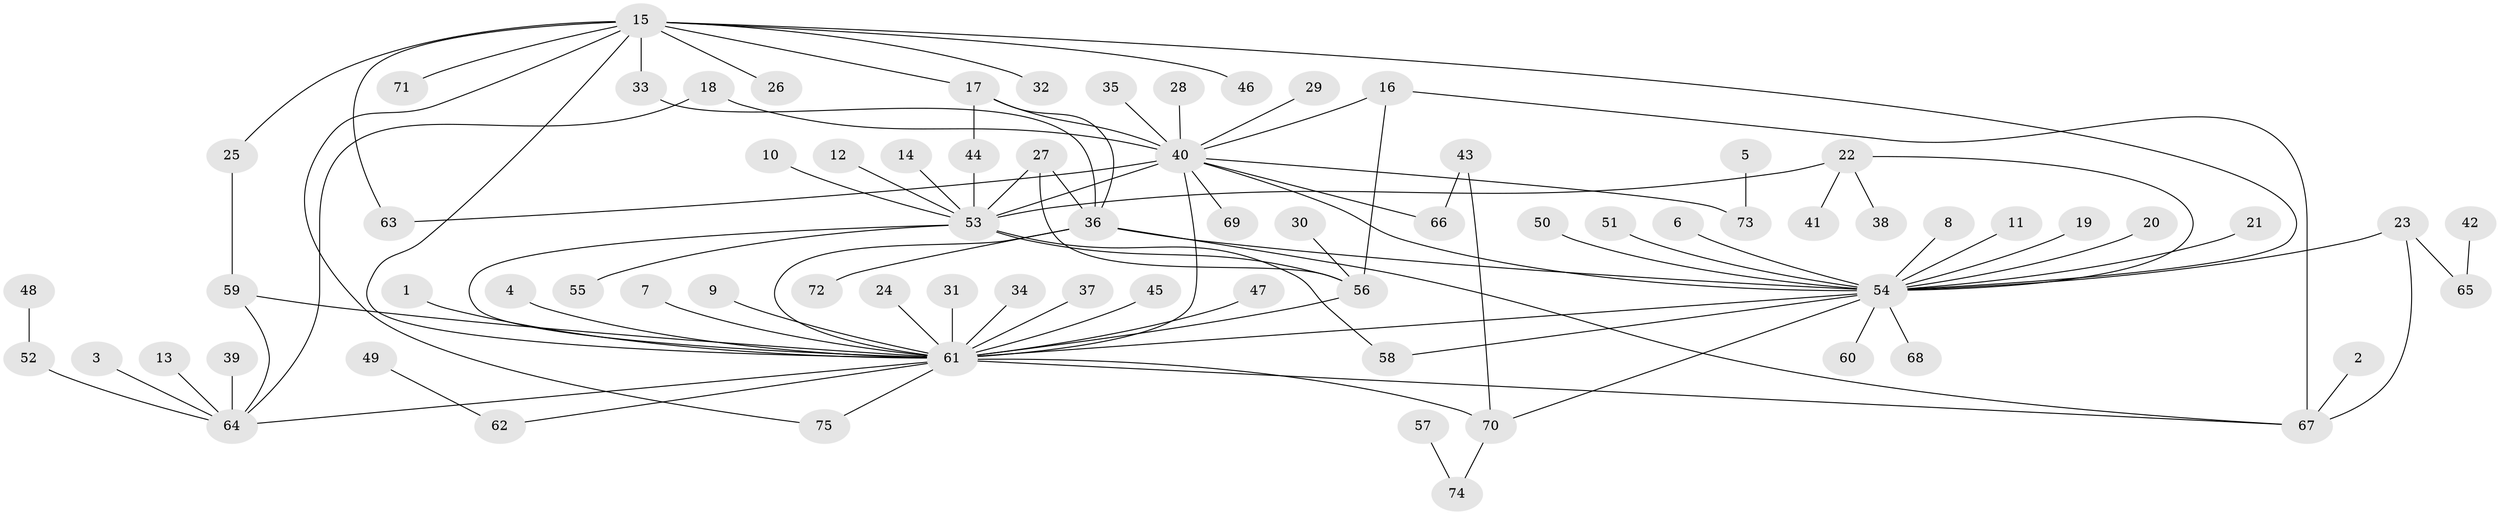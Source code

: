 // original degree distribution, {9: 0.02027027027027027, 26: 0.006756756756756757, 4: 0.0945945945945946, 7: 0.02027027027027027, 6: 0.02027027027027027, 2: 0.17567567567567569, 1: 0.5608108108108109, 16: 0.006756756756756757, 14: 0.006756756756756757, 5: 0.013513513513513514, 3: 0.07432432432432433}
// Generated by graph-tools (version 1.1) at 2025/49/03/09/25 03:49:49]
// undirected, 75 vertices, 98 edges
graph export_dot {
graph [start="1"]
  node [color=gray90,style=filled];
  1;
  2;
  3;
  4;
  5;
  6;
  7;
  8;
  9;
  10;
  11;
  12;
  13;
  14;
  15;
  16;
  17;
  18;
  19;
  20;
  21;
  22;
  23;
  24;
  25;
  26;
  27;
  28;
  29;
  30;
  31;
  32;
  33;
  34;
  35;
  36;
  37;
  38;
  39;
  40;
  41;
  42;
  43;
  44;
  45;
  46;
  47;
  48;
  49;
  50;
  51;
  52;
  53;
  54;
  55;
  56;
  57;
  58;
  59;
  60;
  61;
  62;
  63;
  64;
  65;
  66;
  67;
  68;
  69;
  70;
  71;
  72;
  73;
  74;
  75;
  1 -- 61 [weight=1.0];
  2 -- 67 [weight=1.0];
  3 -- 64 [weight=1.0];
  4 -- 61 [weight=1.0];
  5 -- 73 [weight=1.0];
  6 -- 54 [weight=1.0];
  7 -- 61 [weight=1.0];
  8 -- 54 [weight=1.0];
  9 -- 61 [weight=1.0];
  10 -- 53 [weight=1.0];
  11 -- 54 [weight=1.0];
  12 -- 53 [weight=1.0];
  13 -- 64 [weight=1.0];
  14 -- 53 [weight=1.0];
  15 -- 17 [weight=1.0];
  15 -- 25 [weight=1.0];
  15 -- 26 [weight=1.0];
  15 -- 32 [weight=1.0];
  15 -- 33 [weight=1.0];
  15 -- 46 [weight=1.0];
  15 -- 54 [weight=1.0];
  15 -- 61 [weight=1.0];
  15 -- 63 [weight=1.0];
  15 -- 71 [weight=1.0];
  15 -- 75 [weight=1.0];
  16 -- 40 [weight=1.0];
  16 -- 56 [weight=1.0];
  16 -- 67 [weight=1.0];
  17 -- 36 [weight=1.0];
  17 -- 40 [weight=1.0];
  17 -- 44 [weight=1.0];
  18 -- 40 [weight=1.0];
  18 -- 64 [weight=1.0];
  19 -- 54 [weight=1.0];
  20 -- 54 [weight=1.0];
  21 -- 54 [weight=1.0];
  22 -- 38 [weight=1.0];
  22 -- 41 [weight=1.0];
  22 -- 53 [weight=1.0];
  22 -- 54 [weight=1.0];
  23 -- 54 [weight=1.0];
  23 -- 65 [weight=1.0];
  23 -- 67 [weight=1.0];
  24 -- 61 [weight=1.0];
  25 -- 59 [weight=1.0];
  27 -- 36 [weight=1.0];
  27 -- 53 [weight=1.0];
  27 -- 56 [weight=1.0];
  28 -- 40 [weight=1.0];
  29 -- 40 [weight=1.0];
  30 -- 56 [weight=1.0];
  31 -- 61 [weight=1.0];
  33 -- 36 [weight=1.0];
  34 -- 61 [weight=1.0];
  35 -- 40 [weight=1.0];
  36 -- 54 [weight=1.0];
  36 -- 61 [weight=1.0];
  36 -- 67 [weight=1.0];
  36 -- 72 [weight=1.0];
  37 -- 61 [weight=1.0];
  39 -- 64 [weight=1.0];
  40 -- 53 [weight=1.0];
  40 -- 54 [weight=1.0];
  40 -- 61 [weight=3.0];
  40 -- 63 [weight=1.0];
  40 -- 66 [weight=2.0];
  40 -- 69 [weight=1.0];
  40 -- 73 [weight=1.0];
  42 -- 65 [weight=1.0];
  43 -- 66 [weight=1.0];
  43 -- 70 [weight=1.0];
  44 -- 53 [weight=1.0];
  45 -- 61 [weight=1.0];
  47 -- 61 [weight=1.0];
  48 -- 52 [weight=1.0];
  49 -- 62 [weight=1.0];
  50 -- 54 [weight=1.0];
  51 -- 54 [weight=1.0];
  52 -- 64 [weight=1.0];
  53 -- 55 [weight=1.0];
  53 -- 56 [weight=1.0];
  53 -- 58 [weight=1.0];
  53 -- 61 [weight=1.0];
  54 -- 58 [weight=1.0];
  54 -- 60 [weight=1.0];
  54 -- 61 [weight=1.0];
  54 -- 68 [weight=1.0];
  54 -- 70 [weight=1.0];
  56 -- 61 [weight=2.0];
  57 -- 74 [weight=1.0];
  59 -- 61 [weight=1.0];
  59 -- 64 [weight=1.0];
  61 -- 62 [weight=1.0];
  61 -- 64 [weight=1.0];
  61 -- 67 [weight=1.0];
  61 -- 70 [weight=1.0];
  61 -- 75 [weight=1.0];
  70 -- 74 [weight=1.0];
}
